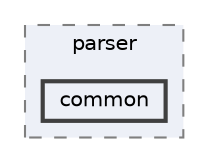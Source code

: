 digraph "/home/jam/Research/IRES-2025/dev/src/llm-scripts/testing/hypothesis-testing/hyp-env/lib/python3.12/site-packages/pandas/tests/io/parser/common"
{
 // LATEX_PDF_SIZE
  bgcolor="transparent";
  edge [fontname=Helvetica,fontsize=10,labelfontname=Helvetica,labelfontsize=10];
  node [fontname=Helvetica,fontsize=10,shape=box,height=0.2,width=0.4];
  compound=true
  subgraph clusterdir_601a8e3e5bca0bacb0434ee71c1404b5 {
    graph [ bgcolor="#edf0f7", pencolor="grey50", label="parser", fontname=Helvetica,fontsize=10 style="filled,dashed", URL="dir_601a8e3e5bca0bacb0434ee71c1404b5.html",tooltip=""]
  dir_e0f2532ec0170cb03f5d28d634b800b1 [label="common", fillcolor="#edf0f7", color="grey25", style="filled,bold", URL="dir_e0f2532ec0170cb03f5d28d634b800b1.html",tooltip=""];
  }
}
